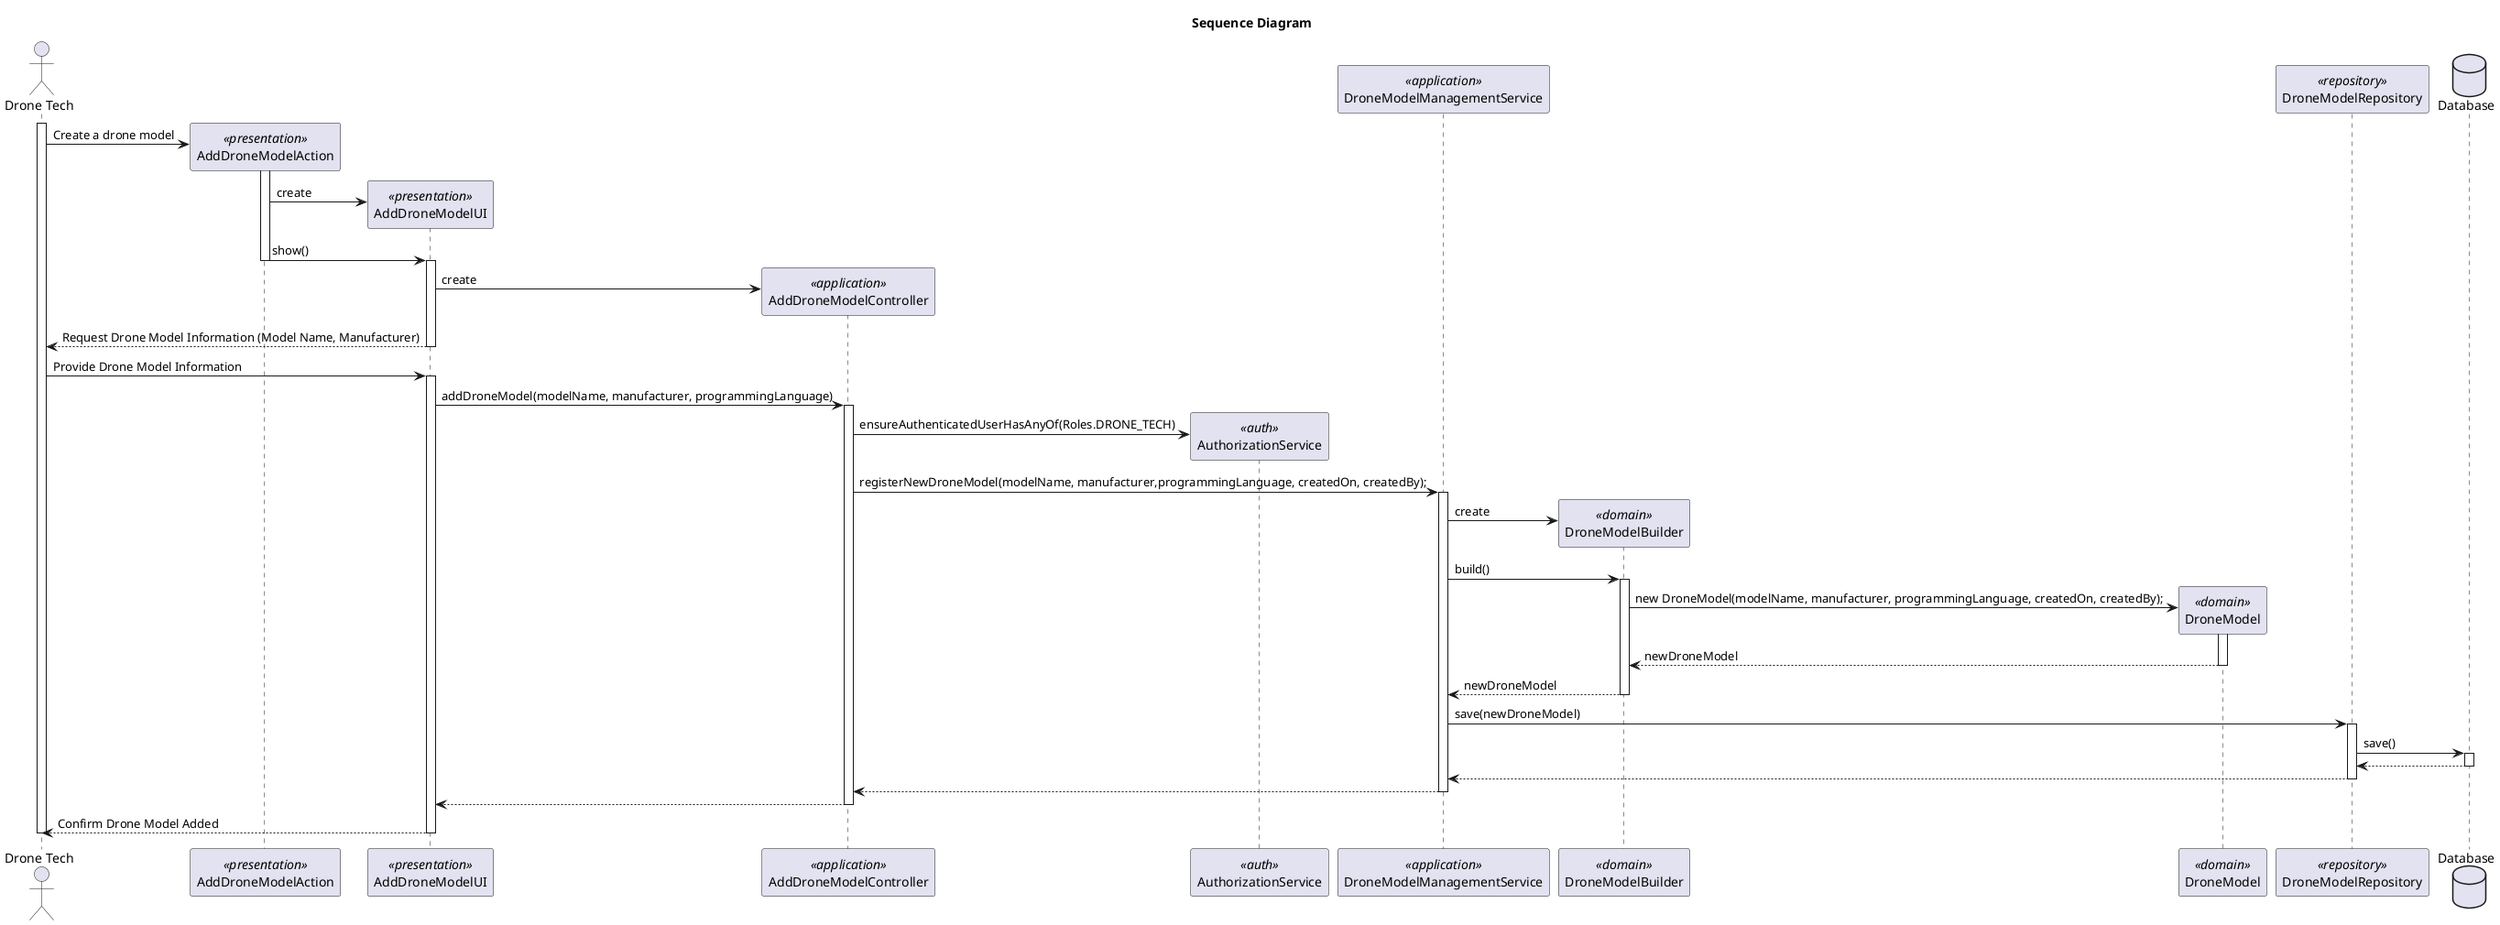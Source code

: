 @startuml
title Sequence Diagram

actor "Drone Tech" as Actor
participant "AddDroneModelAction" as Action <<presentation>>
participant "AddDroneModelUI" as UI <<presentation>>
participant "AddDroneModelController" as Controller <<application>>
participant "AuthorizationService" as AuthorizationService <<auth>>
participant "DroneModelManagementService" as DroneModelManagementService <<application>>
participant "DroneModelBuilder" as DroneModelBuilder <<domain>>
participant "DroneModel" as DroneModel <<domain>>
participant "DroneModelRepository" as DroneModelRepository <<repository>>
database "Database" as Database

activate Actor

Actor -> Action**: Create a drone model

activate Action

Action -> UI** : create
Action -> UI: show()

deactivate Action
    activate UI

UI -> Controller** : create

UI --> Actor: Request Drone Model Information (Model Name, Manufacturer)
deactivate UI

Actor -> UI: Provide Drone Model Information


    activate UI

        UI -> Controller : addDroneModel(modelName, manufacturer, programmingLanguage)
            activate Controller

                Controller -> AuthorizationService** : ensureAuthenticatedUserHasAnyOf(Roles.DRONE_TECH)

                deactivate AuthorizationService

                Controller -> DroneModelManagementService : registerNewDroneModel(modelName, manufacturer,programmingLanguage, createdOn, createdBy);
                activate DroneModelManagementService

                    DroneModelManagementService -> DroneModelBuilder** : create
                    DroneModelManagementService -> DroneModelBuilder : build()
                    activate DroneModelBuilder

                        DroneModelBuilder -> DroneModel**: new DroneModel(modelName, manufacturer, programmingLanguage, createdOn, createdBy);

                         activate DroneModel

                         DroneModel --> DroneModelBuilder : newDroneModel
                         deactivate DroneModel

                          DroneModelBuilder --> DroneModelManagementService : newDroneModel

                    deactivate DroneModelBuilder


                    DroneModelManagementService -> DroneModelRepository : save(newDroneModel)

                    activate DroneModelRepository

                             DroneModelRepository -> Database : save()
                             activate Database

                                Database --> DroneModelRepository
                             deactivate Database

                             DroneModelRepository --> DroneModelManagementService
                    deactivate DroneModelRepository

                    DroneModelManagementService --> Controller
                deactivate DroneModelManagementService

                Controller --> UI
            deactivate Controller
        UI --> Actor : Confirm Drone Model Added
        deactivate UI
deactivate Actor

@enduml
